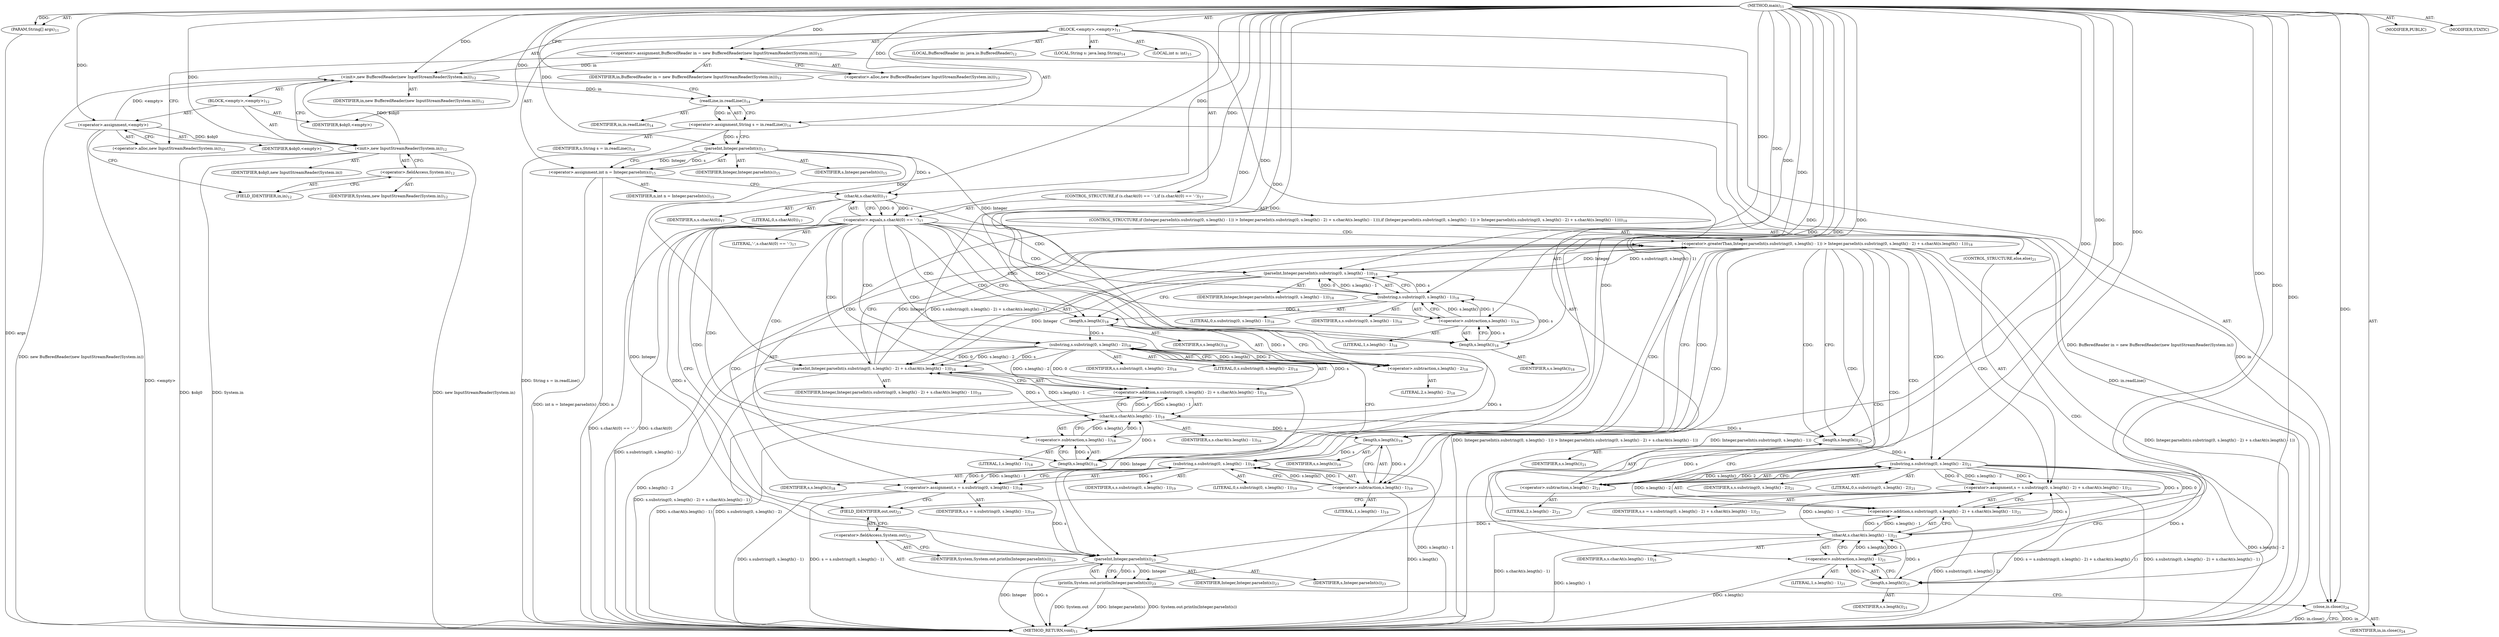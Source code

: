 digraph "main" {  
"19" [label = <(METHOD,main)<SUB>11</SUB>> ]
"20" [label = <(PARAM,String[] args)<SUB>11</SUB>> ]
"21" [label = <(BLOCK,&lt;empty&gt;,&lt;empty&gt;)<SUB>11</SUB>> ]
"4" [label = <(LOCAL,BufferedReader in: java.io.BufferedReader)<SUB>12</SUB>> ]
"22" [label = <(&lt;operator&gt;.assignment,BufferedReader in = new BufferedReader(new InputStreamReader(System.in)))<SUB>12</SUB>> ]
"23" [label = <(IDENTIFIER,in,BufferedReader in = new BufferedReader(new InputStreamReader(System.in)))<SUB>12</SUB>> ]
"24" [label = <(&lt;operator&gt;.alloc,new BufferedReader(new InputStreamReader(System.in)))<SUB>12</SUB>> ]
"25" [label = <(&lt;init&gt;,new BufferedReader(new InputStreamReader(System.in)))<SUB>12</SUB>> ]
"3" [label = <(IDENTIFIER,in,new BufferedReader(new InputStreamReader(System.in)))<SUB>12</SUB>> ]
"26" [label = <(BLOCK,&lt;empty&gt;,&lt;empty&gt;)<SUB>12</SUB>> ]
"27" [label = <(&lt;operator&gt;.assignment,&lt;empty&gt;)> ]
"28" [label = <(IDENTIFIER,$obj0,&lt;empty&gt;)> ]
"29" [label = <(&lt;operator&gt;.alloc,new InputStreamReader(System.in))<SUB>12</SUB>> ]
"30" [label = <(&lt;init&gt;,new InputStreamReader(System.in))<SUB>12</SUB>> ]
"31" [label = <(IDENTIFIER,$obj0,new InputStreamReader(System.in))> ]
"32" [label = <(&lt;operator&gt;.fieldAccess,System.in)<SUB>12</SUB>> ]
"33" [label = <(IDENTIFIER,System,new InputStreamReader(System.in))<SUB>12</SUB>> ]
"34" [label = <(FIELD_IDENTIFIER,in,in)<SUB>12</SUB>> ]
"35" [label = <(IDENTIFIER,$obj0,&lt;empty&gt;)> ]
"36" [label = <(LOCAL,String s: java.lang.String)<SUB>14</SUB>> ]
"37" [label = <(&lt;operator&gt;.assignment,String s = in.readLine())<SUB>14</SUB>> ]
"38" [label = <(IDENTIFIER,s,String s = in.readLine())<SUB>14</SUB>> ]
"39" [label = <(readLine,in.readLine())<SUB>14</SUB>> ]
"40" [label = <(IDENTIFIER,in,in.readLine())<SUB>14</SUB>> ]
"41" [label = <(LOCAL,int n: int)<SUB>15</SUB>> ]
"42" [label = <(&lt;operator&gt;.assignment,int n = Integer.parseInt(s))<SUB>15</SUB>> ]
"43" [label = <(IDENTIFIER,n,int n = Integer.parseInt(s))<SUB>15</SUB>> ]
"44" [label = <(parseInt,Integer.parseInt(s))<SUB>15</SUB>> ]
"45" [label = <(IDENTIFIER,Integer,Integer.parseInt(s))<SUB>15</SUB>> ]
"46" [label = <(IDENTIFIER,s,Integer.parseInt(s))<SUB>15</SUB>> ]
"47" [label = <(CONTROL_STRUCTURE,if (s.charAt(0) == '-'),if (s.charAt(0) == '-'))<SUB>17</SUB>> ]
"48" [label = <(&lt;operator&gt;.equals,s.charAt(0) == '-')<SUB>17</SUB>> ]
"49" [label = <(charAt,s.charAt(0))<SUB>17</SUB>> ]
"50" [label = <(IDENTIFIER,s,s.charAt(0))<SUB>17</SUB>> ]
"51" [label = <(LITERAL,0,s.charAt(0))<SUB>17</SUB>> ]
"52" [label = <(LITERAL,'-',s.charAt(0) == '-')<SUB>17</SUB>> ]
"53" [label = <(CONTROL_STRUCTURE,if (Integer.parseInt(s.substring(0, s.length() - 1)) &gt; Integer.parseInt(s.substring(0, s.length() - 2) + s.charAt(s.length() - 1))),if (Integer.parseInt(s.substring(0, s.length() - 1)) &gt; Integer.parseInt(s.substring(0, s.length() - 2) + s.charAt(s.length() - 1))))<SUB>18</SUB>> ]
"54" [label = <(&lt;operator&gt;.greaterThan,Integer.parseInt(s.substring(0, s.length() - 1)) &gt; Integer.parseInt(s.substring(0, s.length() - 2) + s.charAt(s.length() - 1)))<SUB>18</SUB>> ]
"55" [label = <(parseInt,Integer.parseInt(s.substring(0, s.length() - 1)))<SUB>18</SUB>> ]
"56" [label = <(IDENTIFIER,Integer,Integer.parseInt(s.substring(0, s.length() - 1)))<SUB>18</SUB>> ]
"57" [label = <(substring,s.substring(0, s.length() - 1))<SUB>18</SUB>> ]
"58" [label = <(IDENTIFIER,s,s.substring(0, s.length() - 1))<SUB>18</SUB>> ]
"59" [label = <(LITERAL,0,s.substring(0, s.length() - 1))<SUB>18</SUB>> ]
"60" [label = <(&lt;operator&gt;.subtraction,s.length() - 1)<SUB>18</SUB>> ]
"61" [label = <(length,s.length())<SUB>18</SUB>> ]
"62" [label = <(IDENTIFIER,s,s.length())<SUB>18</SUB>> ]
"63" [label = <(LITERAL,1,s.length() - 1)<SUB>18</SUB>> ]
"64" [label = <(parseInt,Integer.parseInt(s.substring(0, s.length() - 2) + s.charAt(s.length() - 1)))<SUB>18</SUB>> ]
"65" [label = <(IDENTIFIER,Integer,Integer.parseInt(s.substring(0, s.length() - 2) + s.charAt(s.length() - 1)))<SUB>18</SUB>> ]
"66" [label = <(&lt;operator&gt;.addition,s.substring(0, s.length() - 2) + s.charAt(s.length() - 1))<SUB>18</SUB>> ]
"67" [label = <(substring,s.substring(0, s.length() - 2))<SUB>18</SUB>> ]
"68" [label = <(IDENTIFIER,s,s.substring(0, s.length() - 2))<SUB>18</SUB>> ]
"69" [label = <(LITERAL,0,s.substring(0, s.length() - 2))<SUB>18</SUB>> ]
"70" [label = <(&lt;operator&gt;.subtraction,s.length() - 2)<SUB>18</SUB>> ]
"71" [label = <(length,s.length())<SUB>18</SUB>> ]
"72" [label = <(IDENTIFIER,s,s.length())<SUB>18</SUB>> ]
"73" [label = <(LITERAL,2,s.length() - 2)<SUB>18</SUB>> ]
"74" [label = <(charAt,s.charAt(s.length() - 1))<SUB>18</SUB>> ]
"75" [label = <(IDENTIFIER,s,s.charAt(s.length() - 1))<SUB>18</SUB>> ]
"76" [label = <(&lt;operator&gt;.subtraction,s.length() - 1)<SUB>18</SUB>> ]
"77" [label = <(length,s.length())<SUB>18</SUB>> ]
"78" [label = <(IDENTIFIER,s,s.length())<SUB>18</SUB>> ]
"79" [label = <(LITERAL,1,s.length() - 1)<SUB>18</SUB>> ]
"80" [label = <(&lt;operator&gt;.assignment,s = s.substring(0, s.length() - 1))<SUB>19</SUB>> ]
"81" [label = <(IDENTIFIER,s,s = s.substring(0, s.length() - 1))<SUB>19</SUB>> ]
"82" [label = <(substring,s.substring(0, s.length() - 1))<SUB>19</SUB>> ]
"83" [label = <(IDENTIFIER,s,s.substring(0, s.length() - 1))<SUB>19</SUB>> ]
"84" [label = <(LITERAL,0,s.substring(0, s.length() - 1))<SUB>19</SUB>> ]
"85" [label = <(&lt;operator&gt;.subtraction,s.length() - 1)<SUB>19</SUB>> ]
"86" [label = <(length,s.length())<SUB>19</SUB>> ]
"87" [label = <(IDENTIFIER,s,s.length())<SUB>19</SUB>> ]
"88" [label = <(LITERAL,1,s.length() - 1)<SUB>19</SUB>> ]
"89" [label = <(CONTROL_STRUCTURE,else,else)<SUB>21</SUB>> ]
"90" [label = <(&lt;operator&gt;.assignment,s = s.substring(0, s.length() - 2) + s.charAt(s.length() - 1))<SUB>21</SUB>> ]
"91" [label = <(IDENTIFIER,s,s = s.substring(0, s.length() - 2) + s.charAt(s.length() - 1))<SUB>21</SUB>> ]
"92" [label = <(&lt;operator&gt;.addition,s.substring(0, s.length() - 2) + s.charAt(s.length() - 1))<SUB>21</SUB>> ]
"93" [label = <(substring,s.substring(0, s.length() - 2))<SUB>21</SUB>> ]
"94" [label = <(IDENTIFIER,s,s.substring(0, s.length() - 2))<SUB>21</SUB>> ]
"95" [label = <(LITERAL,0,s.substring(0, s.length() - 2))<SUB>21</SUB>> ]
"96" [label = <(&lt;operator&gt;.subtraction,s.length() - 2)<SUB>21</SUB>> ]
"97" [label = <(length,s.length())<SUB>21</SUB>> ]
"98" [label = <(IDENTIFIER,s,s.length())<SUB>21</SUB>> ]
"99" [label = <(LITERAL,2,s.length() - 2)<SUB>21</SUB>> ]
"100" [label = <(charAt,s.charAt(s.length() - 1))<SUB>21</SUB>> ]
"101" [label = <(IDENTIFIER,s,s.charAt(s.length() - 1))<SUB>21</SUB>> ]
"102" [label = <(&lt;operator&gt;.subtraction,s.length() - 1)<SUB>21</SUB>> ]
"103" [label = <(length,s.length())<SUB>21</SUB>> ]
"104" [label = <(IDENTIFIER,s,s.length())<SUB>21</SUB>> ]
"105" [label = <(LITERAL,1,s.length() - 1)<SUB>21</SUB>> ]
"106" [label = <(println,System.out.println(Integer.parseInt(s)))<SUB>23</SUB>> ]
"107" [label = <(&lt;operator&gt;.fieldAccess,System.out)<SUB>23</SUB>> ]
"108" [label = <(IDENTIFIER,System,System.out.println(Integer.parseInt(s)))<SUB>23</SUB>> ]
"109" [label = <(FIELD_IDENTIFIER,out,out)<SUB>23</SUB>> ]
"110" [label = <(parseInt,Integer.parseInt(s))<SUB>23</SUB>> ]
"111" [label = <(IDENTIFIER,Integer,Integer.parseInt(s))<SUB>23</SUB>> ]
"112" [label = <(IDENTIFIER,s,Integer.parseInt(s))<SUB>23</SUB>> ]
"113" [label = <(close,in.close())<SUB>24</SUB>> ]
"114" [label = <(IDENTIFIER,in,in.close())<SUB>24</SUB>> ]
"115" [label = <(MODIFIER,PUBLIC)> ]
"116" [label = <(MODIFIER,STATIC)> ]
"117" [label = <(METHOD_RETURN,void)<SUB>11</SUB>> ]
  "19" -> "20"  [ label = "AST: "] 
  "19" -> "21"  [ label = "AST: "] 
  "19" -> "115"  [ label = "AST: "] 
  "19" -> "116"  [ label = "AST: "] 
  "19" -> "117"  [ label = "AST: "] 
  "21" -> "4"  [ label = "AST: "] 
  "21" -> "22"  [ label = "AST: "] 
  "21" -> "25"  [ label = "AST: "] 
  "21" -> "36"  [ label = "AST: "] 
  "21" -> "37"  [ label = "AST: "] 
  "21" -> "41"  [ label = "AST: "] 
  "21" -> "42"  [ label = "AST: "] 
  "21" -> "47"  [ label = "AST: "] 
  "21" -> "106"  [ label = "AST: "] 
  "21" -> "113"  [ label = "AST: "] 
  "22" -> "23"  [ label = "AST: "] 
  "22" -> "24"  [ label = "AST: "] 
  "25" -> "3"  [ label = "AST: "] 
  "25" -> "26"  [ label = "AST: "] 
  "26" -> "27"  [ label = "AST: "] 
  "26" -> "30"  [ label = "AST: "] 
  "26" -> "35"  [ label = "AST: "] 
  "27" -> "28"  [ label = "AST: "] 
  "27" -> "29"  [ label = "AST: "] 
  "30" -> "31"  [ label = "AST: "] 
  "30" -> "32"  [ label = "AST: "] 
  "32" -> "33"  [ label = "AST: "] 
  "32" -> "34"  [ label = "AST: "] 
  "37" -> "38"  [ label = "AST: "] 
  "37" -> "39"  [ label = "AST: "] 
  "39" -> "40"  [ label = "AST: "] 
  "42" -> "43"  [ label = "AST: "] 
  "42" -> "44"  [ label = "AST: "] 
  "44" -> "45"  [ label = "AST: "] 
  "44" -> "46"  [ label = "AST: "] 
  "47" -> "48"  [ label = "AST: "] 
  "47" -> "53"  [ label = "AST: "] 
  "48" -> "49"  [ label = "AST: "] 
  "48" -> "52"  [ label = "AST: "] 
  "49" -> "50"  [ label = "AST: "] 
  "49" -> "51"  [ label = "AST: "] 
  "53" -> "54"  [ label = "AST: "] 
  "53" -> "80"  [ label = "AST: "] 
  "53" -> "89"  [ label = "AST: "] 
  "54" -> "55"  [ label = "AST: "] 
  "54" -> "64"  [ label = "AST: "] 
  "55" -> "56"  [ label = "AST: "] 
  "55" -> "57"  [ label = "AST: "] 
  "57" -> "58"  [ label = "AST: "] 
  "57" -> "59"  [ label = "AST: "] 
  "57" -> "60"  [ label = "AST: "] 
  "60" -> "61"  [ label = "AST: "] 
  "60" -> "63"  [ label = "AST: "] 
  "61" -> "62"  [ label = "AST: "] 
  "64" -> "65"  [ label = "AST: "] 
  "64" -> "66"  [ label = "AST: "] 
  "66" -> "67"  [ label = "AST: "] 
  "66" -> "74"  [ label = "AST: "] 
  "67" -> "68"  [ label = "AST: "] 
  "67" -> "69"  [ label = "AST: "] 
  "67" -> "70"  [ label = "AST: "] 
  "70" -> "71"  [ label = "AST: "] 
  "70" -> "73"  [ label = "AST: "] 
  "71" -> "72"  [ label = "AST: "] 
  "74" -> "75"  [ label = "AST: "] 
  "74" -> "76"  [ label = "AST: "] 
  "76" -> "77"  [ label = "AST: "] 
  "76" -> "79"  [ label = "AST: "] 
  "77" -> "78"  [ label = "AST: "] 
  "80" -> "81"  [ label = "AST: "] 
  "80" -> "82"  [ label = "AST: "] 
  "82" -> "83"  [ label = "AST: "] 
  "82" -> "84"  [ label = "AST: "] 
  "82" -> "85"  [ label = "AST: "] 
  "85" -> "86"  [ label = "AST: "] 
  "85" -> "88"  [ label = "AST: "] 
  "86" -> "87"  [ label = "AST: "] 
  "89" -> "90"  [ label = "AST: "] 
  "90" -> "91"  [ label = "AST: "] 
  "90" -> "92"  [ label = "AST: "] 
  "92" -> "93"  [ label = "AST: "] 
  "92" -> "100"  [ label = "AST: "] 
  "93" -> "94"  [ label = "AST: "] 
  "93" -> "95"  [ label = "AST: "] 
  "93" -> "96"  [ label = "AST: "] 
  "96" -> "97"  [ label = "AST: "] 
  "96" -> "99"  [ label = "AST: "] 
  "97" -> "98"  [ label = "AST: "] 
  "100" -> "101"  [ label = "AST: "] 
  "100" -> "102"  [ label = "AST: "] 
  "102" -> "103"  [ label = "AST: "] 
  "102" -> "105"  [ label = "AST: "] 
  "103" -> "104"  [ label = "AST: "] 
  "106" -> "107"  [ label = "AST: "] 
  "106" -> "110"  [ label = "AST: "] 
  "107" -> "108"  [ label = "AST: "] 
  "107" -> "109"  [ label = "AST: "] 
  "110" -> "111"  [ label = "AST: "] 
  "110" -> "112"  [ label = "AST: "] 
  "113" -> "114"  [ label = "AST: "] 
  "22" -> "29"  [ label = "CFG: "] 
  "25" -> "39"  [ label = "CFG: "] 
  "37" -> "44"  [ label = "CFG: "] 
  "42" -> "49"  [ label = "CFG: "] 
  "106" -> "113"  [ label = "CFG: "] 
  "113" -> "117"  [ label = "CFG: "] 
  "24" -> "22"  [ label = "CFG: "] 
  "39" -> "37"  [ label = "CFG: "] 
  "44" -> "42"  [ label = "CFG: "] 
  "48" -> "61"  [ label = "CFG: "] 
  "48" -> "109"  [ label = "CFG: "] 
  "107" -> "110"  [ label = "CFG: "] 
  "110" -> "106"  [ label = "CFG: "] 
  "27" -> "34"  [ label = "CFG: "] 
  "30" -> "25"  [ label = "CFG: "] 
  "49" -> "48"  [ label = "CFG: "] 
  "54" -> "86"  [ label = "CFG: "] 
  "54" -> "97"  [ label = "CFG: "] 
  "80" -> "109"  [ label = "CFG: "] 
  "109" -> "107"  [ label = "CFG: "] 
  "29" -> "27"  [ label = "CFG: "] 
  "32" -> "30"  [ label = "CFG: "] 
  "55" -> "71"  [ label = "CFG: "] 
  "64" -> "54"  [ label = "CFG: "] 
  "82" -> "80"  [ label = "CFG: "] 
  "90" -> "109"  [ label = "CFG: "] 
  "34" -> "32"  [ label = "CFG: "] 
  "57" -> "55"  [ label = "CFG: "] 
  "66" -> "64"  [ label = "CFG: "] 
  "85" -> "82"  [ label = "CFG: "] 
  "92" -> "90"  [ label = "CFG: "] 
  "60" -> "57"  [ label = "CFG: "] 
  "67" -> "77"  [ label = "CFG: "] 
  "74" -> "66"  [ label = "CFG: "] 
  "86" -> "85"  [ label = "CFG: "] 
  "93" -> "103"  [ label = "CFG: "] 
  "100" -> "92"  [ label = "CFG: "] 
  "61" -> "60"  [ label = "CFG: "] 
  "70" -> "67"  [ label = "CFG: "] 
  "76" -> "74"  [ label = "CFG: "] 
  "96" -> "93"  [ label = "CFG: "] 
  "102" -> "100"  [ label = "CFG: "] 
  "71" -> "70"  [ label = "CFG: "] 
  "77" -> "76"  [ label = "CFG: "] 
  "97" -> "96"  [ label = "CFG: "] 
  "103" -> "102"  [ label = "CFG: "] 
  "19" -> "24"  [ label = "CFG: "] 
  "20" -> "117"  [ label = "DDG: args"] 
  "22" -> "117"  [ label = "DDG: BufferedReader in = new BufferedReader(new InputStreamReader(System.in))"] 
  "27" -> "117"  [ label = "DDG: &lt;empty&gt;"] 
  "30" -> "117"  [ label = "DDG: $obj0"] 
  "30" -> "117"  [ label = "DDG: System.in"] 
  "30" -> "117"  [ label = "DDG: new InputStreamReader(System.in)"] 
  "25" -> "117"  [ label = "DDG: new BufferedReader(new InputStreamReader(System.in))"] 
  "37" -> "117"  [ label = "DDG: in.readLine()"] 
  "37" -> "117"  [ label = "DDG: String s = in.readLine()"] 
  "42" -> "117"  [ label = "DDG: n"] 
  "42" -> "117"  [ label = "DDG: int n = Integer.parseInt(s)"] 
  "48" -> "117"  [ label = "DDG: s.charAt(0)"] 
  "48" -> "117"  [ label = "DDG: s.charAt(0) == '-'"] 
  "55" -> "117"  [ label = "DDG: s.substring(0, s.length() - 1)"] 
  "54" -> "117"  [ label = "DDG: Integer.parseInt(s.substring(0, s.length() - 1))"] 
  "67" -> "117"  [ label = "DDG: s.length() - 2"] 
  "66" -> "117"  [ label = "DDG: s.substring(0, s.length() - 2)"] 
  "66" -> "117"  [ label = "DDG: s.charAt(s.length() - 1)"] 
  "64" -> "117"  [ label = "DDG: s.substring(0, s.length() - 2) + s.charAt(s.length() - 1)"] 
  "54" -> "117"  [ label = "DDG: Integer.parseInt(s.substring(0, s.length() - 2) + s.charAt(s.length() - 1))"] 
  "54" -> "117"  [ label = "DDG: Integer.parseInt(s.substring(0, s.length() - 1)) &gt; Integer.parseInt(s.substring(0, s.length() - 2) + s.charAt(s.length() - 1))"] 
  "93" -> "117"  [ label = "DDG: s.length() - 2"] 
  "92" -> "117"  [ label = "DDG: s.substring(0, s.length() - 2)"] 
  "102" -> "117"  [ label = "DDG: s.length()"] 
  "100" -> "117"  [ label = "DDG: s.length() - 1"] 
  "92" -> "117"  [ label = "DDG: s.charAt(s.length() - 1)"] 
  "90" -> "117"  [ label = "DDG: s.substring(0, s.length() - 2) + s.charAt(s.length() - 1)"] 
  "90" -> "117"  [ label = "DDG: s = s.substring(0, s.length() - 2) + s.charAt(s.length() - 1)"] 
  "85" -> "117"  [ label = "DDG: s.length()"] 
  "82" -> "117"  [ label = "DDG: s.length() - 1"] 
  "80" -> "117"  [ label = "DDG: s.substring(0, s.length() - 1)"] 
  "80" -> "117"  [ label = "DDG: s = s.substring(0, s.length() - 1)"] 
  "106" -> "117"  [ label = "DDG: System.out"] 
  "110" -> "117"  [ label = "DDG: Integer"] 
  "110" -> "117"  [ label = "DDG: s"] 
  "106" -> "117"  [ label = "DDG: Integer.parseInt(s)"] 
  "106" -> "117"  [ label = "DDG: System.out.println(Integer.parseInt(s))"] 
  "113" -> "117"  [ label = "DDG: in"] 
  "113" -> "117"  [ label = "DDG: in.close()"] 
  "19" -> "20"  [ label = "DDG: "] 
  "19" -> "22"  [ label = "DDG: "] 
  "39" -> "37"  [ label = "DDG: in"] 
  "44" -> "42"  [ label = "DDG: Integer"] 
  "44" -> "42"  [ label = "DDG: s"] 
  "22" -> "25"  [ label = "DDG: in"] 
  "19" -> "25"  [ label = "DDG: "] 
  "27" -> "25"  [ label = "DDG: &lt;empty&gt;"] 
  "30" -> "25"  [ label = "DDG: $obj0"] 
  "110" -> "106"  [ label = "DDG: Integer"] 
  "110" -> "106"  [ label = "DDG: s"] 
  "39" -> "113"  [ label = "DDG: in"] 
  "19" -> "113"  [ label = "DDG: "] 
  "19" -> "27"  [ label = "DDG: "] 
  "19" -> "35"  [ label = "DDG: "] 
  "25" -> "39"  [ label = "DDG: in"] 
  "19" -> "39"  [ label = "DDG: "] 
  "19" -> "44"  [ label = "DDG: "] 
  "37" -> "44"  [ label = "DDG: s"] 
  "49" -> "48"  [ label = "DDG: s"] 
  "49" -> "48"  [ label = "DDG: 0"] 
  "19" -> "48"  [ label = "DDG: "] 
  "82" -> "80"  [ label = "DDG: s"] 
  "82" -> "80"  [ label = "DDG: 0"] 
  "82" -> "80"  [ label = "DDG: s.length() - 1"] 
  "44" -> "110"  [ label = "DDG: Integer"] 
  "64" -> "110"  [ label = "DDG: Integer"] 
  "19" -> "110"  [ label = "DDG: "] 
  "49" -> "110"  [ label = "DDG: s"] 
  "90" -> "110"  [ label = "DDG: s"] 
  "80" -> "110"  [ label = "DDG: s"] 
  "27" -> "30"  [ label = "DDG: $obj0"] 
  "19" -> "30"  [ label = "DDG: "] 
  "44" -> "49"  [ label = "DDG: s"] 
  "19" -> "49"  [ label = "DDG: "] 
  "55" -> "54"  [ label = "DDG: Integer"] 
  "55" -> "54"  [ label = "DDG: s.substring(0, s.length() - 1)"] 
  "64" -> "54"  [ label = "DDG: Integer"] 
  "64" -> "54"  [ label = "DDG: s.substring(0, s.length() - 2) + s.charAt(s.length() - 1)"] 
  "93" -> "90"  [ label = "DDG: s"] 
  "93" -> "90"  [ label = "DDG: 0"] 
  "93" -> "90"  [ label = "DDG: s.length() - 2"] 
  "100" -> "90"  [ label = "DDG: s"] 
  "100" -> "90"  [ label = "DDG: s.length() - 1"] 
  "44" -> "55"  [ label = "DDG: Integer"] 
  "19" -> "55"  [ label = "DDG: "] 
  "57" -> "55"  [ label = "DDG: s"] 
  "57" -> "55"  [ label = "DDG: 0"] 
  "57" -> "55"  [ label = "DDG: s.length() - 1"] 
  "55" -> "64"  [ label = "DDG: Integer"] 
  "19" -> "64"  [ label = "DDG: "] 
  "67" -> "64"  [ label = "DDG: s"] 
  "67" -> "64"  [ label = "DDG: 0"] 
  "67" -> "64"  [ label = "DDG: s.length() - 2"] 
  "74" -> "64"  [ label = "DDG: s"] 
  "74" -> "64"  [ label = "DDG: s.length() - 1"] 
  "86" -> "82"  [ label = "DDG: s"] 
  "19" -> "82"  [ label = "DDG: "] 
  "85" -> "82"  [ label = "DDG: s.length()"] 
  "85" -> "82"  [ label = "DDG: 1"] 
  "61" -> "57"  [ label = "DDG: s"] 
  "19" -> "57"  [ label = "DDG: "] 
  "60" -> "57"  [ label = "DDG: s.length()"] 
  "60" -> "57"  [ label = "DDG: 1"] 
  "67" -> "66"  [ label = "DDG: s"] 
  "67" -> "66"  [ label = "DDG: 0"] 
  "67" -> "66"  [ label = "DDG: s.length() - 2"] 
  "74" -> "66"  [ label = "DDG: s"] 
  "74" -> "66"  [ label = "DDG: s.length() - 1"] 
  "86" -> "85"  [ label = "DDG: s"] 
  "19" -> "85"  [ label = "DDG: "] 
  "93" -> "92"  [ label = "DDG: s"] 
  "93" -> "92"  [ label = "DDG: 0"] 
  "93" -> "92"  [ label = "DDG: s.length() - 2"] 
  "100" -> "92"  [ label = "DDG: s"] 
  "100" -> "92"  [ label = "DDG: s.length() - 1"] 
  "61" -> "60"  [ label = "DDG: s"] 
  "19" -> "60"  [ label = "DDG: "] 
  "71" -> "67"  [ label = "DDG: s"] 
  "19" -> "67"  [ label = "DDG: "] 
  "70" -> "67"  [ label = "DDG: s.length()"] 
  "70" -> "67"  [ label = "DDG: 2"] 
  "77" -> "74"  [ label = "DDG: s"] 
  "19" -> "74"  [ label = "DDG: "] 
  "76" -> "74"  [ label = "DDG: s.length()"] 
  "76" -> "74"  [ label = "DDG: 1"] 
  "74" -> "86"  [ label = "DDG: s"] 
  "19" -> "86"  [ label = "DDG: "] 
  "97" -> "93"  [ label = "DDG: s"] 
  "19" -> "93"  [ label = "DDG: "] 
  "96" -> "93"  [ label = "DDG: s.length()"] 
  "96" -> "93"  [ label = "DDG: 2"] 
  "103" -> "100"  [ label = "DDG: s"] 
  "19" -> "100"  [ label = "DDG: "] 
  "102" -> "100"  [ label = "DDG: s.length()"] 
  "102" -> "100"  [ label = "DDG: 1"] 
  "49" -> "61"  [ label = "DDG: s"] 
  "19" -> "61"  [ label = "DDG: "] 
  "71" -> "70"  [ label = "DDG: s"] 
  "19" -> "70"  [ label = "DDG: "] 
  "77" -> "76"  [ label = "DDG: s"] 
  "19" -> "76"  [ label = "DDG: "] 
  "97" -> "96"  [ label = "DDG: s"] 
  "19" -> "96"  [ label = "DDG: "] 
  "103" -> "102"  [ label = "DDG: s"] 
  "19" -> "102"  [ label = "DDG: "] 
  "57" -> "71"  [ label = "DDG: s"] 
  "19" -> "71"  [ label = "DDG: "] 
  "67" -> "77"  [ label = "DDG: s"] 
  "19" -> "77"  [ label = "DDG: "] 
  "74" -> "97"  [ label = "DDG: s"] 
  "19" -> "97"  [ label = "DDG: "] 
  "93" -> "103"  [ label = "DDG: s"] 
  "19" -> "103"  [ label = "DDG: "] 
  "48" -> "60"  [ label = "CDG: "] 
  "48" -> "77"  [ label = "CDG: "] 
  "48" -> "64"  [ label = "CDG: "] 
  "48" -> "57"  [ label = "CDG: "] 
  "48" -> "66"  [ label = "CDG: "] 
  "48" -> "67"  [ label = "CDG: "] 
  "48" -> "74"  [ label = "CDG: "] 
  "48" -> "76"  [ label = "CDG: "] 
  "48" -> "54"  [ label = "CDG: "] 
  "48" -> "61"  [ label = "CDG: "] 
  "48" -> "71"  [ label = "CDG: "] 
  "48" -> "70"  [ label = "CDG: "] 
  "48" -> "55"  [ label = "CDG: "] 
  "54" -> "96"  [ label = "CDG: "] 
  "54" -> "102"  [ label = "CDG: "] 
  "54" -> "85"  [ label = "CDG: "] 
  "54" -> "103"  [ label = "CDG: "] 
  "54" -> "92"  [ label = "CDG: "] 
  "54" -> "97"  [ label = "CDG: "] 
  "54" -> "82"  [ label = "CDG: "] 
  "54" -> "93"  [ label = "CDG: "] 
  "54" -> "90"  [ label = "CDG: "] 
  "54" -> "80"  [ label = "CDG: "] 
  "54" -> "100"  [ label = "CDG: "] 
  "54" -> "86"  [ label = "CDG: "] 
}
